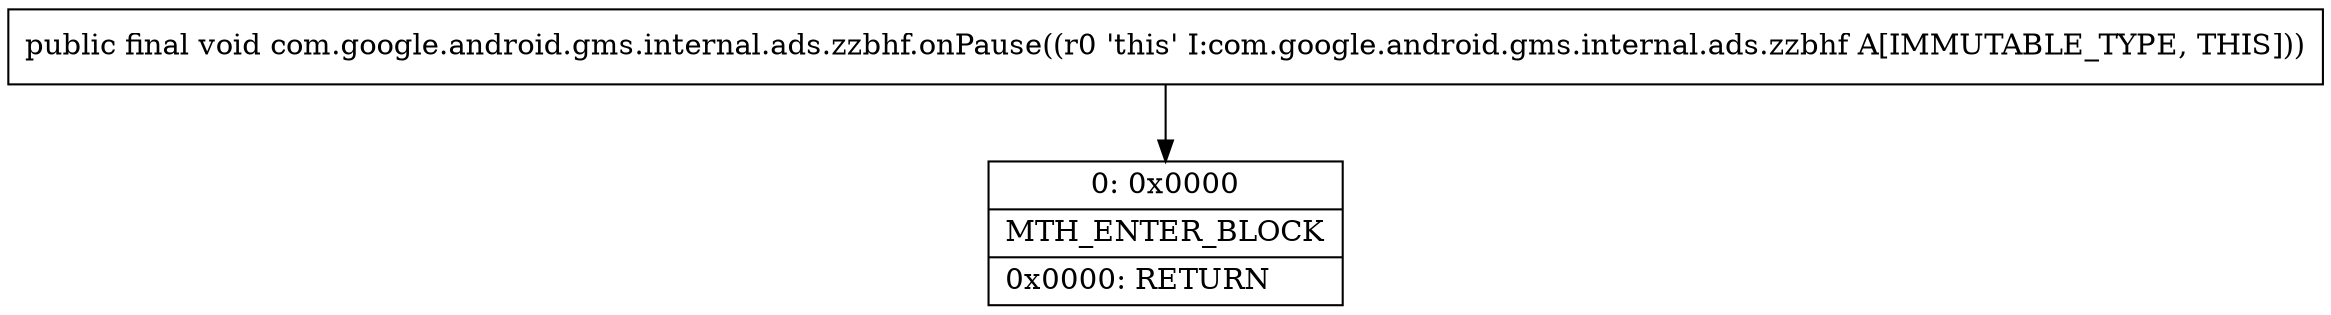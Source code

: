 digraph "CFG forcom.google.android.gms.internal.ads.zzbhf.onPause()V" {
Node_0 [shape=record,label="{0\:\ 0x0000|MTH_ENTER_BLOCK\l|0x0000: RETURN   \l}"];
MethodNode[shape=record,label="{public final void com.google.android.gms.internal.ads.zzbhf.onPause((r0 'this' I:com.google.android.gms.internal.ads.zzbhf A[IMMUTABLE_TYPE, THIS])) }"];
MethodNode -> Node_0;
}

